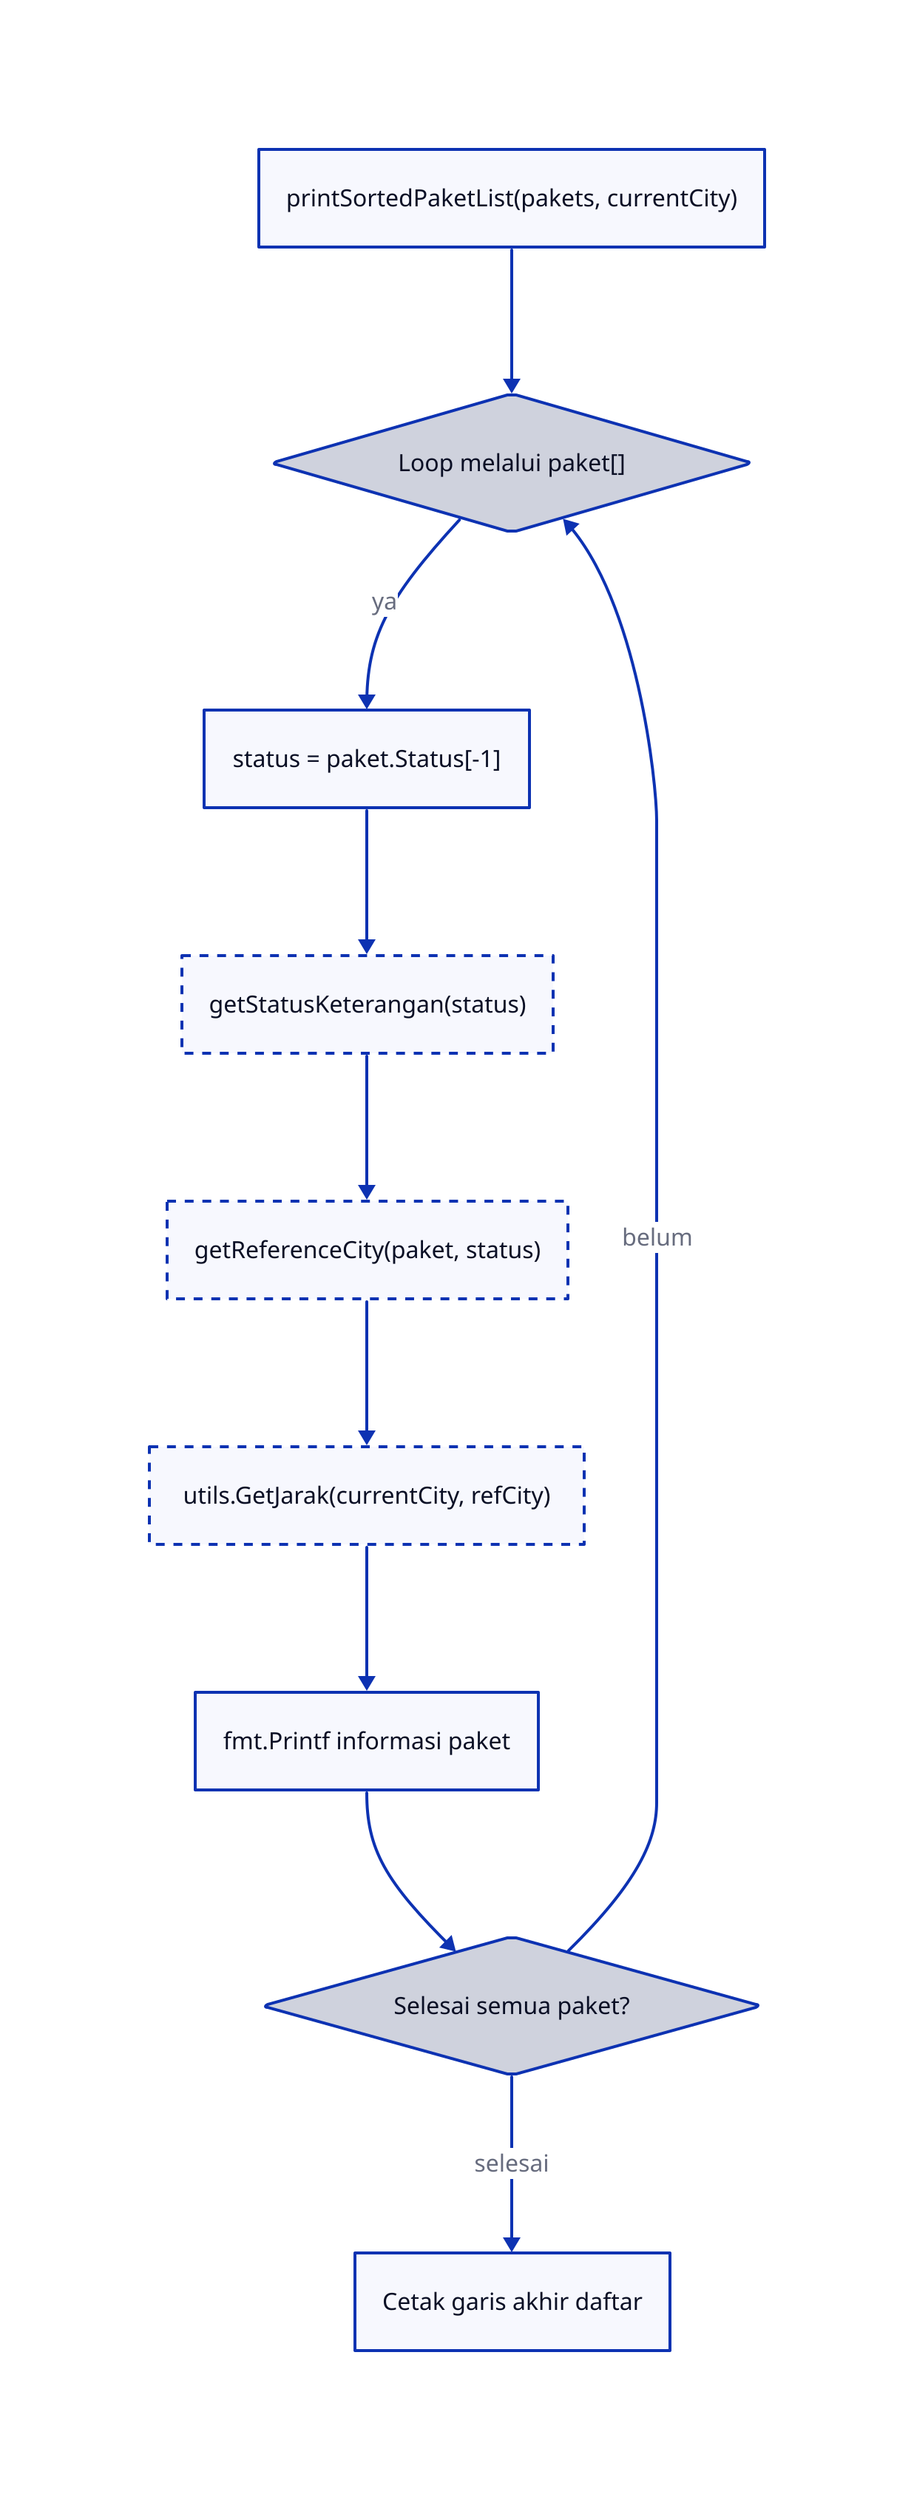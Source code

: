 printSortedPaketList: {
  label: "printSortedPaketList(pakets, currentCity)"
  shape: rectangle
}

loopStart: {
  label: "Loop melalui paket[]"
  shape: diamond
}

getLastStatus: {
  label: "status = paket.Status[-1]"
  shape: rectangle
}

getKeterangan: {
  label: "getStatusKeterangan(status)"
  shape: rectangle
  style: {
    stroke-dash: 3
  }
}

getRefCity: {
  label: "getReferenceCity(paket, status)"
  shape: rectangle
  style: {
    stroke-dash: 3
  }
}

getJarak: {
  label: "utils.GetJarak(currentCity, refCity)"
  shape: rectangle
  style: {
    stroke-dash: 3
  }
}

printInfo: {
  label: "fmt.Printf informasi paket"
  shape: rectangle
}

loopEnd: {
  label: "Selesai semua paket?"
  shape: diamond
}

printFooter: {
  label: "Cetak garis akhir daftar"
  shape: rectangle
}

printSortedPaketList -> loopStart
loopStart -> getLastStatus: ya
getLastStatus -> getKeterangan
getKeterangan -> getRefCity
getRefCity -> getJarak
getJarak -> printInfo
printInfo -> loopEnd
loopEnd -> loopStart: belum
loopEnd -> printFooter: selesai
